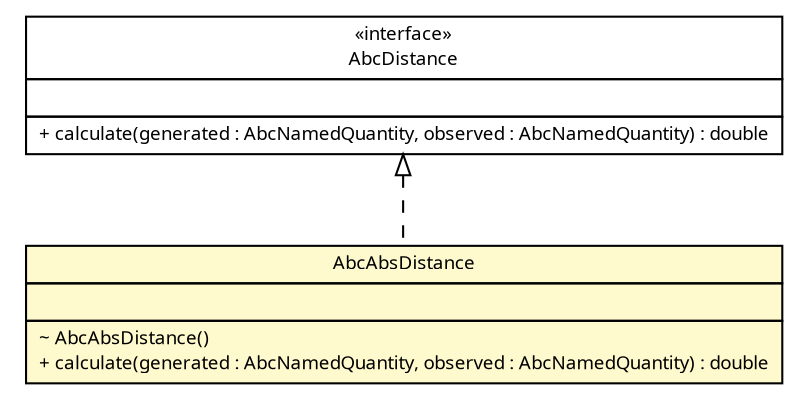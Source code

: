 #!/usr/local/bin/dot
#
# Class diagram 
# Generated by UMLGraph version R5_6 (http://www.umlgraph.org/)
#

digraph G {
	edge [fontname="Trebuchet MS",fontsize=10,labelfontname="Trebuchet MS",labelfontsize=10];
	node [fontname="Trebuchet MS",fontsize=10,shape=plaintext];
	nodesep=0.25;
	ranksep=0.5;
	// broadwick.abc.AbcDistance
	c3684 [label=<<table title="broadwick.abc.AbcDistance" border="0" cellborder="1" cellspacing="0" cellpadding="2" port="p" href="./AbcDistance.html">
		<tr><td><table border="0" cellspacing="0" cellpadding="1">
<tr><td align="center" balign="center"> &#171;interface&#187; </td></tr>
<tr><td align="center" balign="center"><font face="Trebuchet MS"> AbcDistance </font></td></tr>
		</table></td></tr>
		<tr><td><table border="0" cellspacing="0" cellpadding="1">
<tr><td align="left" balign="left">  </td></tr>
		</table></td></tr>
		<tr><td><table border="0" cellspacing="0" cellpadding="1">
<tr><td align="left" balign="left"> + calculate(generated : AbcNamedQuantity, observed : AbcNamedQuantity) : double </td></tr>
		</table></td></tr>
		</table>>, URL="./AbcDistance.html", fontname="Trebuchet MS", fontcolor="black", fontsize=9.0];
	// broadwick.abc.AbcAbsDistance
	c3686 [label=<<table title="broadwick.abc.AbcAbsDistance" border="0" cellborder="1" cellspacing="0" cellpadding="2" port="p" bgcolor="lemonChiffon" href="./AbcAbsDistance.html">
		<tr><td><table border="0" cellspacing="0" cellpadding="1">
<tr><td align="center" balign="center"><font face="Trebuchet MS"> AbcAbsDistance </font></td></tr>
		</table></td></tr>
		<tr><td><table border="0" cellspacing="0" cellpadding="1">
<tr><td align="left" balign="left">  </td></tr>
		</table></td></tr>
		<tr><td><table border="0" cellspacing="0" cellpadding="1">
<tr><td align="left" balign="left"> ~ AbcAbsDistance() </td></tr>
<tr><td align="left" balign="left"> + calculate(generated : AbcNamedQuantity, observed : AbcNamedQuantity) : double </td></tr>
		</table></td></tr>
		</table>>, URL="./AbcAbsDistance.html", fontname="Trebuchet MS", fontcolor="black", fontsize=9.0];
	//broadwick.abc.AbcAbsDistance implements broadwick.abc.AbcDistance
	c3684:p -> c3686:p [dir=back,arrowtail=empty,style=dashed];
}

